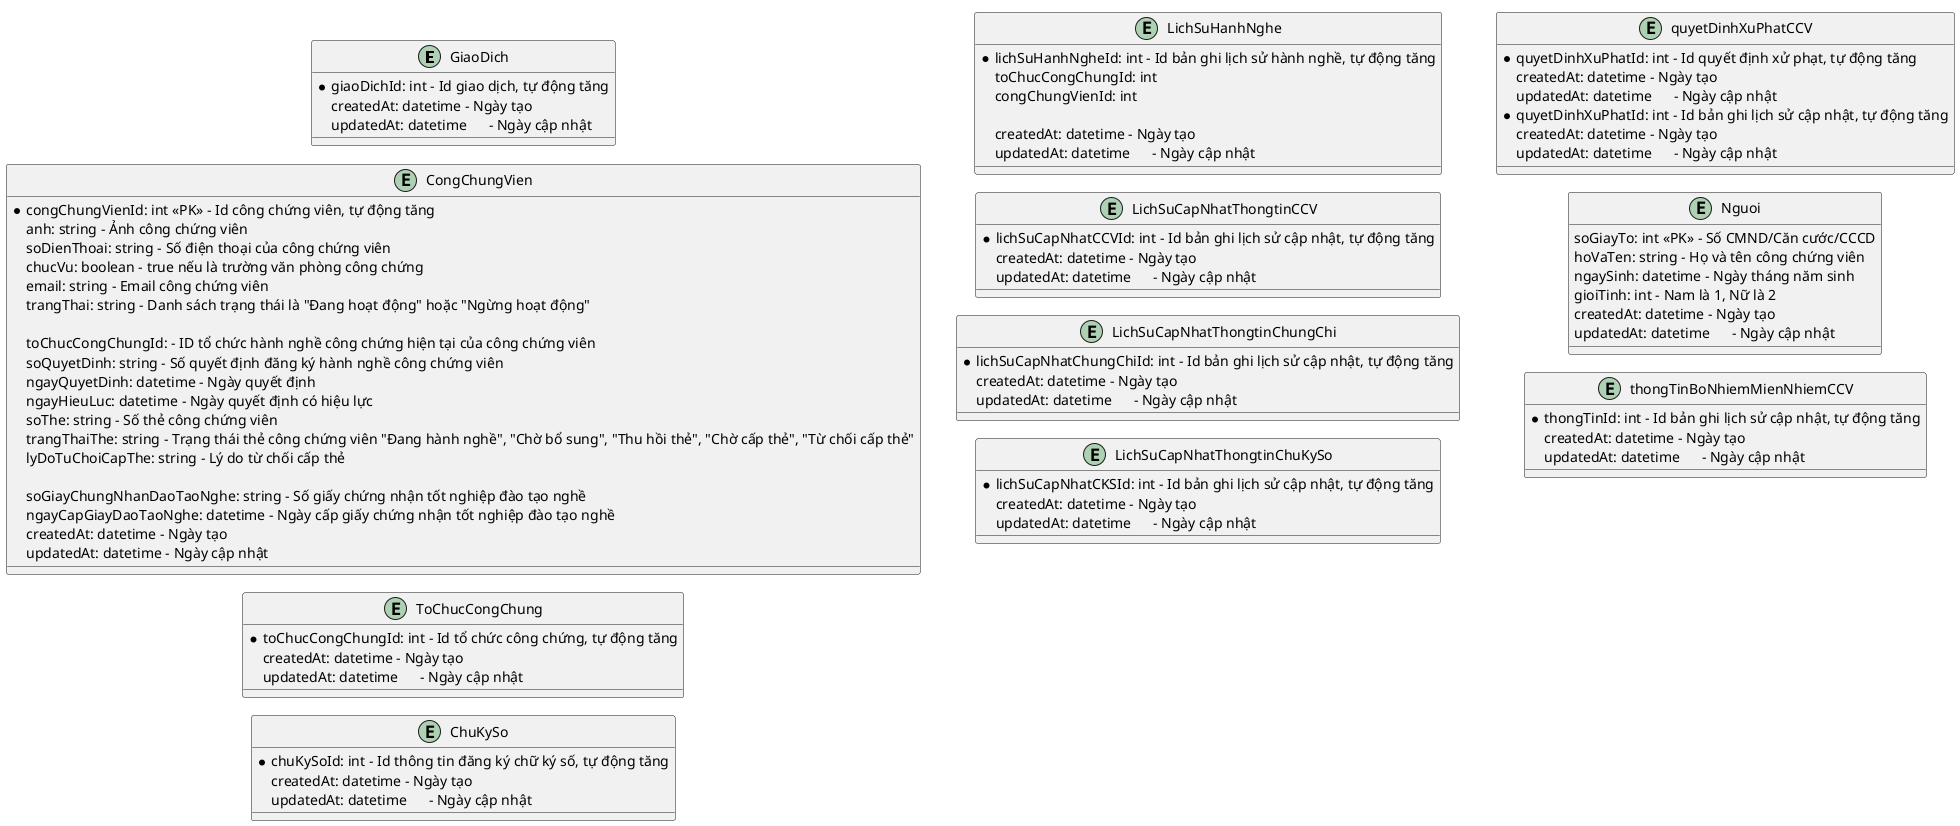 @startuml ldm
!pragma layout smetana
left to right direction

entity GiaoDich
entity CongChungVien
entity ToChucCongChung
entity ChuKySo

entity LichSuHanhNghe
entity LichSuCapNhatThongtinCCV
entity LichSuCapNhatThongtinChungChi
entity LichSuCapNhatThongtinChuKySo

entity CongChungVien {
  *congChungVienId: int <<PK>> - Id công chứng viên, tự động tăng
  anh: string - Ảnh công chứng viên
  soDienThoai: string - Số điện thoại của công chứng viên
  chucVu: boolean - true nếu là trường văn phòng công chứng
  email: string - Email công chứng viên
  trangThai: string - Danh sách trạng thái là "Đang hoạt động" hoặc "Ngừng hoạt động"

  toChucCongChungId: - ID tổ chức hành nghề công chứng hiện tại của công chứng viên
  soQuyetDinh: string - Số quyết định đăng ký hành nghề công chứng viên
  ngayQuyetDinh: datetime - Ngày quyết định
  ngayHieuLuc: datetime - Ngày quyết định có hiệu lực
  soThe: string - Số thẻ công chứng viên
  trangThaiThe: string - Trạng thái thẻ công chứng viên "Đang hành nghề", "Chờ bổ sung", "Thu hồi thẻ", "Chờ cấp thẻ", "Từ chối cấp thẻ"
  lyDoTuChoiCapThe: string - Lý do từ chối cấp thẻ

  soGiayChungNhanDaoTaoNghe: string - Số giấy chứng nhận tốt nghiệp đào tạo nghề
  ngayCapGiayDaoTaoNghe: datetime - Ngày cấp giấy chứng nhận tốt nghiệp đào tạo nghề
  createdAt: datetime - Ngày tạo
  updatedAt: datetime - Ngày cập nhật

}
entity quyetDinhXuPhatCCV {
  *quyetDinhXuPhatId: int - Id quyết định xử phạt, tự động tăng
  createdAt: datetime - Ngày tạo
  updatedAt: datetime      - Ngày cập nhật
}
entity Nguoi {
  soGiayTo: int <<PK>> - Số CMND/Căn cước/CCCD 
  hoVaTen: string - Họ và tên công chứng viên
  ngaySinh: datetime - Ngày tháng năm sinh
  gioiTinh: int - Nam là 1, Nữ là 2
  createdAt: datetime - Ngày tạo
  updatedAt: datetime      - Ngày cập nhật
}
entity ToChucCongChung {
  *toChucCongChungId: int - Id tổ chức công chứng, tự động tăng
  createdAt: datetime - Ngày tạo
  updatedAt: datetime      - Ngày cập nhật
}

entity ChuKySo {
  *chuKySoId: int - Id thông tin đăng ký chữ ký số, tự động tăng
  createdAt: datetime - Ngày tạo
  updatedAt: datetime      - Ngày cập nhật

}
entity LichSuCapNhatThongtinChuKySo {
  *lichSuCapNhatCKSId: int - Id bản ghi lịch sử cập nhật, tự động tăng
  createdAt: datetime - Ngày tạo
  updatedAt: datetime      - Ngày cập nhật

}

entity LichSuHanhNghe {
  *lichSuHanhNgheId: int - Id bản ghi lịch sử hành nghề, tự động tăng
  toChucCongChungId: int
  congChungVienId: int

  createdAt: datetime - Ngày tạo
  updatedAt: datetime      - Ngày cập nhật
}
entity LichSuCapNhatThongtinCCV {
  *lichSuCapNhatCCVId: int - Id bản ghi lịch sử cập nhật, tự động tăng
  createdAt: datetime - Ngày tạo
  updatedAt: datetime      - Ngày cập nhật

}

entity LichSuCapNhatThongtinChungChi {
  *lichSuCapNhatChungChiId: int - Id bản ghi lịch sử cập nhật, tự động tăng
  createdAt: datetime - Ngày tạo
  updatedAt: datetime      - Ngày cập nhật
}
entity quyetDinhXuPhatCCV {
  *quyetDinhXuPhatId: int - Id bản ghi lịch sử cập nhật, tự động tăng
  createdAt: datetime - Ngày tạo
  updatedAt: datetime      - Ngày cập nhật
}
entity thongTinBoNhiemMienNhiemCCV {
  *thongTinId: int - Id bản ghi lịch sử cập nhật, tự động tăng
  createdAt: datetime - Ngày tạo
  updatedAt: datetime      - Ngày cập nhật
}
entity GiaoDich {
  *giaoDichId: int - Id giao dịch, tự động tăng
  createdAt: datetime - Ngày tạo
  updatedAt: datetime      - Ngày cập nhật

}
@enduml
